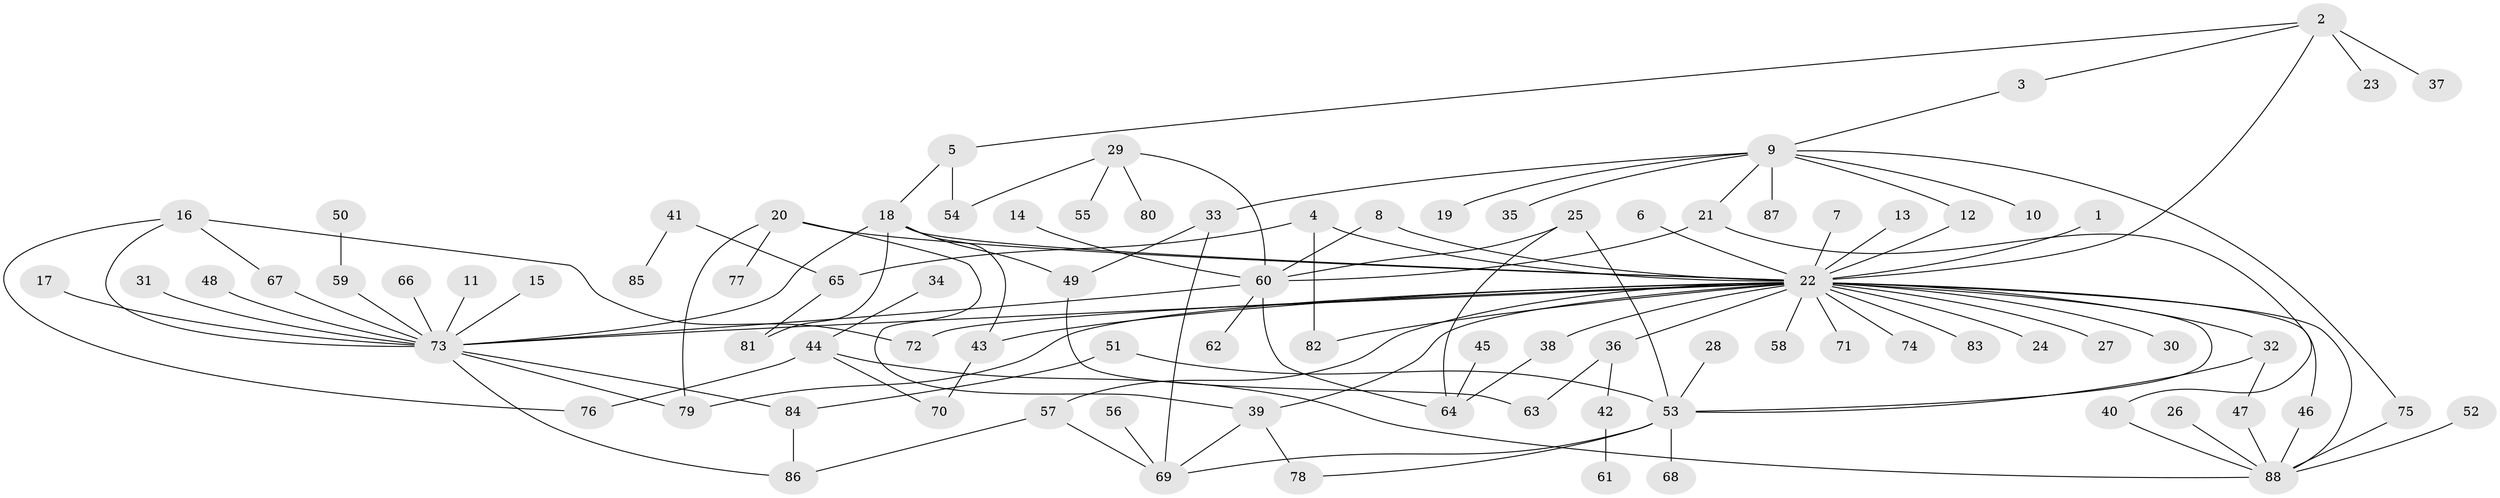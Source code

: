 // original degree distribution, {32: 0.008, 4: 0.08, 1: 0.448, 3: 0.136, 5: 0.024, 2: 0.256, 7: 0.008, 17: 0.008, 9: 0.032}
// Generated by graph-tools (version 1.1) at 2025/36/03/04/25 23:36:39]
// undirected, 88 vertices, 120 edges
graph export_dot {
  node [color=gray90,style=filled];
  1;
  2;
  3;
  4;
  5;
  6;
  7;
  8;
  9;
  10;
  11;
  12;
  13;
  14;
  15;
  16;
  17;
  18;
  19;
  20;
  21;
  22;
  23;
  24;
  25;
  26;
  27;
  28;
  29;
  30;
  31;
  32;
  33;
  34;
  35;
  36;
  37;
  38;
  39;
  40;
  41;
  42;
  43;
  44;
  45;
  46;
  47;
  48;
  49;
  50;
  51;
  52;
  53;
  54;
  55;
  56;
  57;
  58;
  59;
  60;
  61;
  62;
  63;
  64;
  65;
  66;
  67;
  68;
  69;
  70;
  71;
  72;
  73;
  74;
  75;
  76;
  77;
  78;
  79;
  80;
  81;
  82;
  83;
  84;
  85;
  86;
  87;
  88;
  1 -- 22 [weight=1.0];
  2 -- 3 [weight=1.0];
  2 -- 5 [weight=1.0];
  2 -- 22 [weight=1.0];
  2 -- 23 [weight=1.0];
  2 -- 37 [weight=1.0];
  3 -- 9 [weight=1.0];
  4 -- 22 [weight=1.0];
  4 -- 65 [weight=1.0];
  4 -- 82 [weight=1.0];
  5 -- 18 [weight=1.0];
  5 -- 54 [weight=1.0];
  6 -- 22 [weight=1.0];
  7 -- 22 [weight=1.0];
  8 -- 22 [weight=1.0];
  8 -- 60 [weight=1.0];
  9 -- 10 [weight=1.0];
  9 -- 12 [weight=1.0];
  9 -- 19 [weight=1.0];
  9 -- 21 [weight=1.0];
  9 -- 33 [weight=1.0];
  9 -- 35 [weight=1.0];
  9 -- 75 [weight=1.0];
  9 -- 87 [weight=1.0];
  11 -- 73 [weight=1.0];
  12 -- 22 [weight=1.0];
  13 -- 22 [weight=1.0];
  14 -- 60 [weight=1.0];
  15 -- 73 [weight=1.0];
  16 -- 67 [weight=1.0];
  16 -- 72 [weight=1.0];
  16 -- 73 [weight=1.0];
  16 -- 76 [weight=1.0];
  17 -- 73 [weight=1.0];
  18 -- 22 [weight=1.0];
  18 -- 43 [weight=1.0];
  18 -- 49 [weight=1.0];
  18 -- 73 [weight=1.0];
  18 -- 81 [weight=1.0];
  20 -- 22 [weight=1.0];
  20 -- 39 [weight=1.0];
  20 -- 77 [weight=1.0];
  20 -- 79 [weight=1.0];
  21 -- 40 [weight=1.0];
  21 -- 60 [weight=1.0];
  22 -- 24 [weight=1.0];
  22 -- 27 [weight=1.0];
  22 -- 30 [weight=1.0];
  22 -- 32 [weight=1.0];
  22 -- 36 [weight=1.0];
  22 -- 38 [weight=1.0];
  22 -- 39 [weight=1.0];
  22 -- 43 [weight=1.0];
  22 -- 46 [weight=1.0];
  22 -- 53 [weight=1.0];
  22 -- 57 [weight=1.0];
  22 -- 58 [weight=1.0];
  22 -- 71 [weight=1.0];
  22 -- 72 [weight=1.0];
  22 -- 73 [weight=1.0];
  22 -- 74 [weight=1.0];
  22 -- 79 [weight=1.0];
  22 -- 82 [weight=1.0];
  22 -- 83 [weight=1.0];
  22 -- 88 [weight=1.0];
  25 -- 53 [weight=1.0];
  25 -- 60 [weight=1.0];
  25 -- 64 [weight=1.0];
  26 -- 88 [weight=1.0];
  28 -- 53 [weight=1.0];
  29 -- 54 [weight=1.0];
  29 -- 55 [weight=1.0];
  29 -- 60 [weight=1.0];
  29 -- 80 [weight=1.0];
  31 -- 73 [weight=1.0];
  32 -- 47 [weight=1.0];
  32 -- 53 [weight=1.0];
  33 -- 49 [weight=1.0];
  33 -- 69 [weight=1.0];
  34 -- 44 [weight=1.0];
  36 -- 42 [weight=1.0];
  36 -- 63 [weight=1.0];
  38 -- 64 [weight=1.0];
  39 -- 69 [weight=1.0];
  39 -- 78 [weight=1.0];
  40 -- 88 [weight=1.0];
  41 -- 65 [weight=1.0];
  41 -- 85 [weight=1.0];
  42 -- 61 [weight=1.0];
  43 -- 70 [weight=1.0];
  44 -- 70 [weight=1.0];
  44 -- 76 [weight=1.0];
  44 -- 88 [weight=1.0];
  45 -- 64 [weight=1.0];
  46 -- 88 [weight=1.0];
  47 -- 88 [weight=1.0];
  48 -- 73 [weight=1.0];
  49 -- 63 [weight=1.0];
  50 -- 59 [weight=1.0];
  51 -- 53 [weight=1.0];
  51 -- 84 [weight=1.0];
  52 -- 88 [weight=1.0];
  53 -- 68 [weight=1.0];
  53 -- 69 [weight=1.0];
  53 -- 78 [weight=1.0];
  56 -- 69 [weight=1.0];
  57 -- 69 [weight=1.0];
  57 -- 86 [weight=1.0];
  59 -- 73 [weight=2.0];
  60 -- 62 [weight=1.0];
  60 -- 64 [weight=1.0];
  60 -- 73 [weight=1.0];
  65 -- 81 [weight=1.0];
  66 -- 73 [weight=1.0];
  67 -- 73 [weight=1.0];
  73 -- 79 [weight=1.0];
  73 -- 84 [weight=1.0];
  73 -- 86 [weight=1.0];
  75 -- 88 [weight=1.0];
  84 -- 86 [weight=1.0];
}
